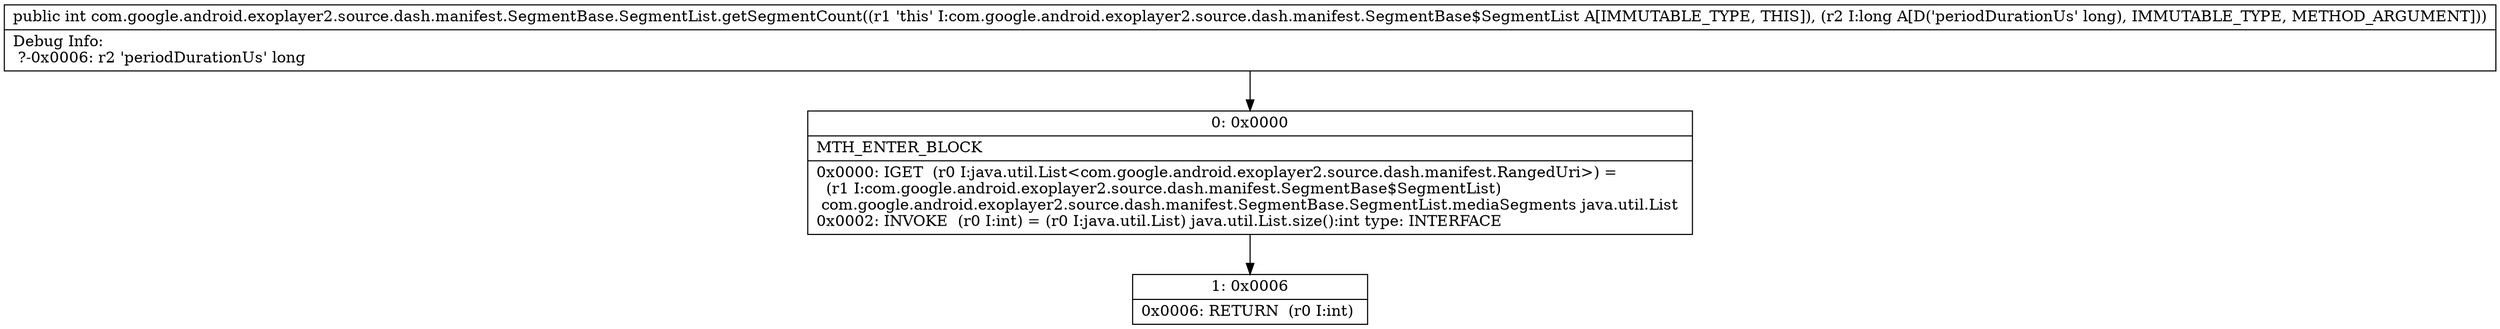 digraph "CFG forcom.google.android.exoplayer2.source.dash.manifest.SegmentBase.SegmentList.getSegmentCount(J)I" {
Node_0 [shape=record,label="{0\:\ 0x0000|MTH_ENTER_BLOCK\l|0x0000: IGET  (r0 I:java.util.List\<com.google.android.exoplayer2.source.dash.manifest.RangedUri\>) = \l  (r1 I:com.google.android.exoplayer2.source.dash.manifest.SegmentBase$SegmentList)\l com.google.android.exoplayer2.source.dash.manifest.SegmentBase.SegmentList.mediaSegments java.util.List \l0x0002: INVOKE  (r0 I:int) = (r0 I:java.util.List) java.util.List.size():int type: INTERFACE \l}"];
Node_1 [shape=record,label="{1\:\ 0x0006|0x0006: RETURN  (r0 I:int) \l}"];
MethodNode[shape=record,label="{public int com.google.android.exoplayer2.source.dash.manifest.SegmentBase.SegmentList.getSegmentCount((r1 'this' I:com.google.android.exoplayer2.source.dash.manifest.SegmentBase$SegmentList A[IMMUTABLE_TYPE, THIS]), (r2 I:long A[D('periodDurationUs' long), IMMUTABLE_TYPE, METHOD_ARGUMENT]))  | Debug Info:\l  ?\-0x0006: r2 'periodDurationUs' long\l}"];
MethodNode -> Node_0;
Node_0 -> Node_1;
}

